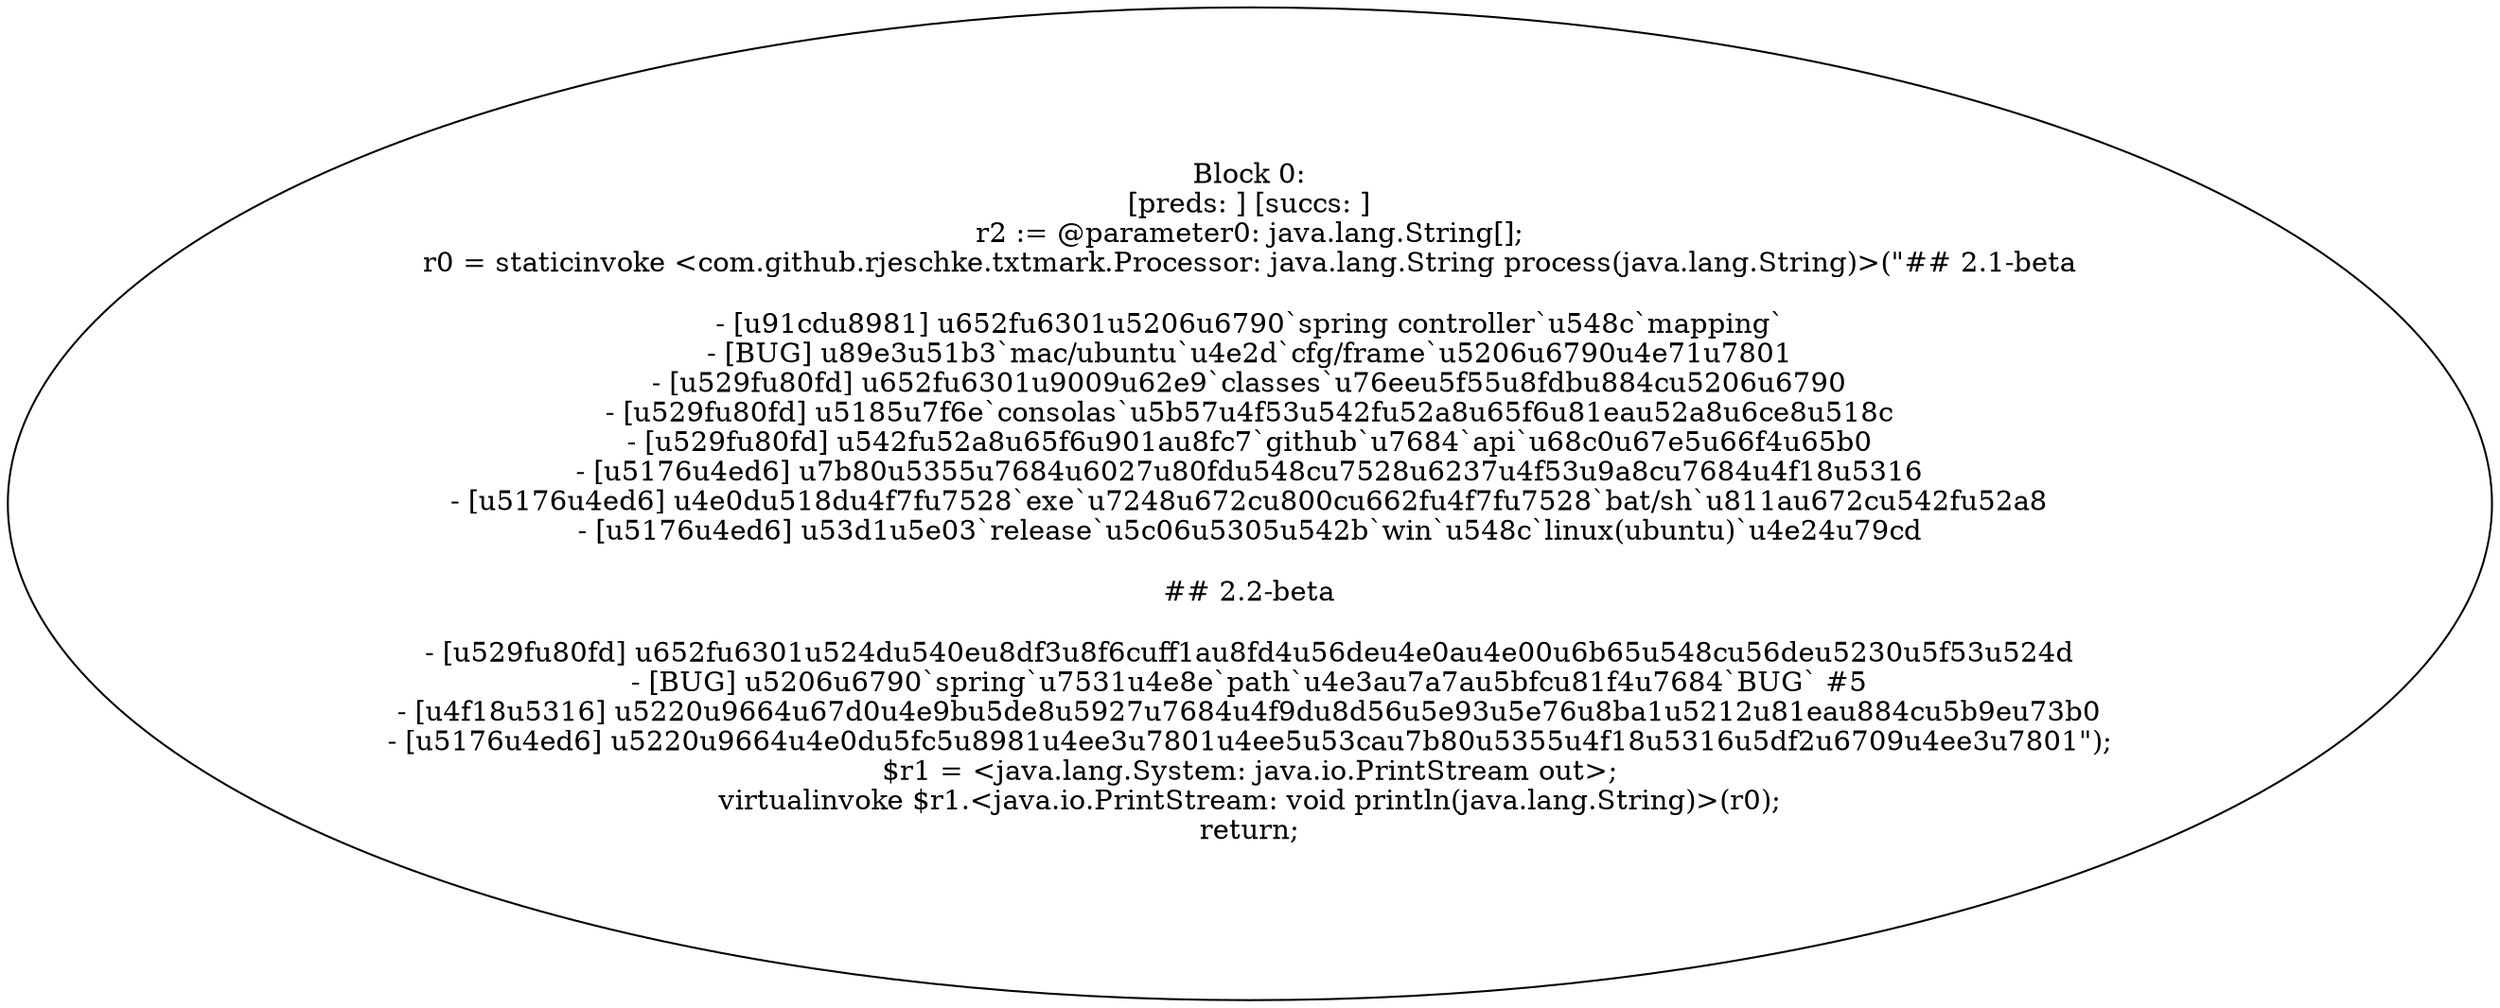 digraph "unitGraph" {
    "Block 0:
[preds: ] [succs: ]
r2 := @parameter0: java.lang.String[];
r0 = staticinvoke <com.github.rjeschke.txtmark.Processor: java.lang.String process(java.lang.String)>(\"## 2.1-beta\n\n- [\u91cd\u8981] \u652f\u6301\u5206\u6790`spring controller`\u548c`mapping`\n- [BUG] \u89e3\u51b3`mac/ubuntu`\u4e2d`cfg/frame`\u5206\u6790\u4e71\u7801\n- [\u529f\u80fd] \u652f\u6301\u9009\u62e9`classes`\u76ee\u5f55\u8fdb\u884c\u5206\u6790\n- [\u529f\u80fd] \u5185\u7f6e`consolas`\u5b57\u4f53\u542f\u52a8\u65f6\u81ea\u52a8\u6ce8\u518c\n- [\u529f\u80fd] \u542f\u52a8\u65f6\u901a\u8fc7`github`\u7684`api`\u68c0\u67e5\u66f4\u65b0\n- [\u5176\u4ed6] \u7b80\u5355\u7684\u6027\u80fd\u548c\u7528\u6237\u4f53\u9a8c\u7684\u4f18\u5316\n- [\u5176\u4ed6] \u4e0d\u518d\u4f7f\u7528`exe`\u7248\u672c\u800c\u662f\u4f7f\u7528`bat/sh`\u811a\u672c\u542f\u52a8\n- [\u5176\u4ed6] \u53d1\u5e03`release`\u5c06\u5305\u542b`win`\u548c`linux(ubuntu)`\u4e24\u79cd\n\n## 2.2-beta\n\n- [\u529f\u80fd] \u652f\u6301\u524d\u540e\u8df3\u8f6c\uff1a\u8fd4\u56de\u4e0a\u4e00\u6b65\u548c\u56de\u5230\u5f53\u524d\n- [BUG] \u5206\u6790`spring`\u7531\u4e8e`path`\u4e3a\u7a7a\u5bfc\u81f4\u7684`BUG` #5\n- [\u4f18\u5316] \u5220\u9664\u67d0\u4e9b\u5de8\u5927\u7684\u4f9d\u8d56\u5e93\u5e76\u8ba1\u5212\u81ea\u884c\u5b9e\u73b0\n- [\u5176\u4ed6] \u5220\u9664\u4e0d\u5fc5\u8981\u4ee3\u7801\u4ee5\u53ca\u7b80\u5355\u4f18\u5316\u5df2\u6709\u4ee3\u7801\");
$r1 = <java.lang.System: java.io.PrintStream out>;
virtualinvoke $r1.<java.io.PrintStream: void println(java.lang.String)>(r0);
return;
"
}
